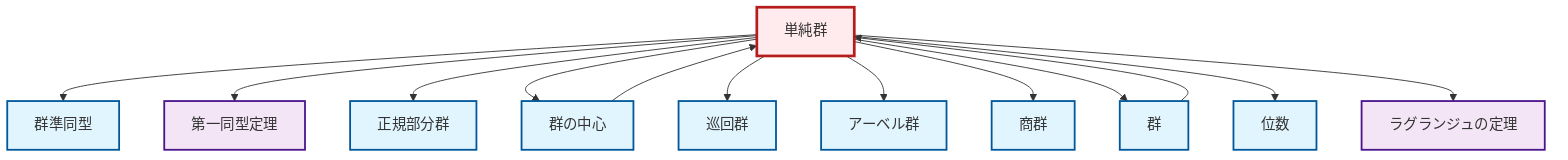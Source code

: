 graph TD
    classDef definition fill:#e1f5fe,stroke:#01579b,stroke-width:2px
    classDef theorem fill:#f3e5f5,stroke:#4a148c,stroke-width:2px
    classDef axiom fill:#fff3e0,stroke:#e65100,stroke-width:2px
    classDef example fill:#e8f5e9,stroke:#1b5e20,stroke-width:2px
    classDef current fill:#ffebee,stroke:#b71c1c,stroke-width:3px
    def-homomorphism["群準同型"]:::definition
    def-simple-group["単純群"]:::definition
    def-quotient-group["商群"]:::definition
    def-cyclic-group["巡回群"]:::definition
    def-normal-subgroup["正規部分群"]:::definition
    def-order["位数"]:::definition
    def-center-of-group["群の中心"]:::definition
    def-abelian-group["アーベル群"]:::definition
    thm-lagrange["ラグランジュの定理"]:::theorem
    thm-first-isomorphism["第一同型定理"]:::theorem
    def-group["群"]:::definition
    def-simple-group --> def-homomorphism
    def-simple-group --> thm-first-isomorphism
    def-center-of-group --> def-simple-group
    def-simple-group --> def-normal-subgroup
    def-simple-group --> def-center-of-group
    def-simple-group --> def-cyclic-group
    def-group --> def-simple-group
    def-simple-group --> def-abelian-group
    def-simple-group --> def-quotient-group
    def-simple-group --> def-group
    def-simple-group --> def-order
    def-simple-group --> thm-lagrange
    class def-simple-group current